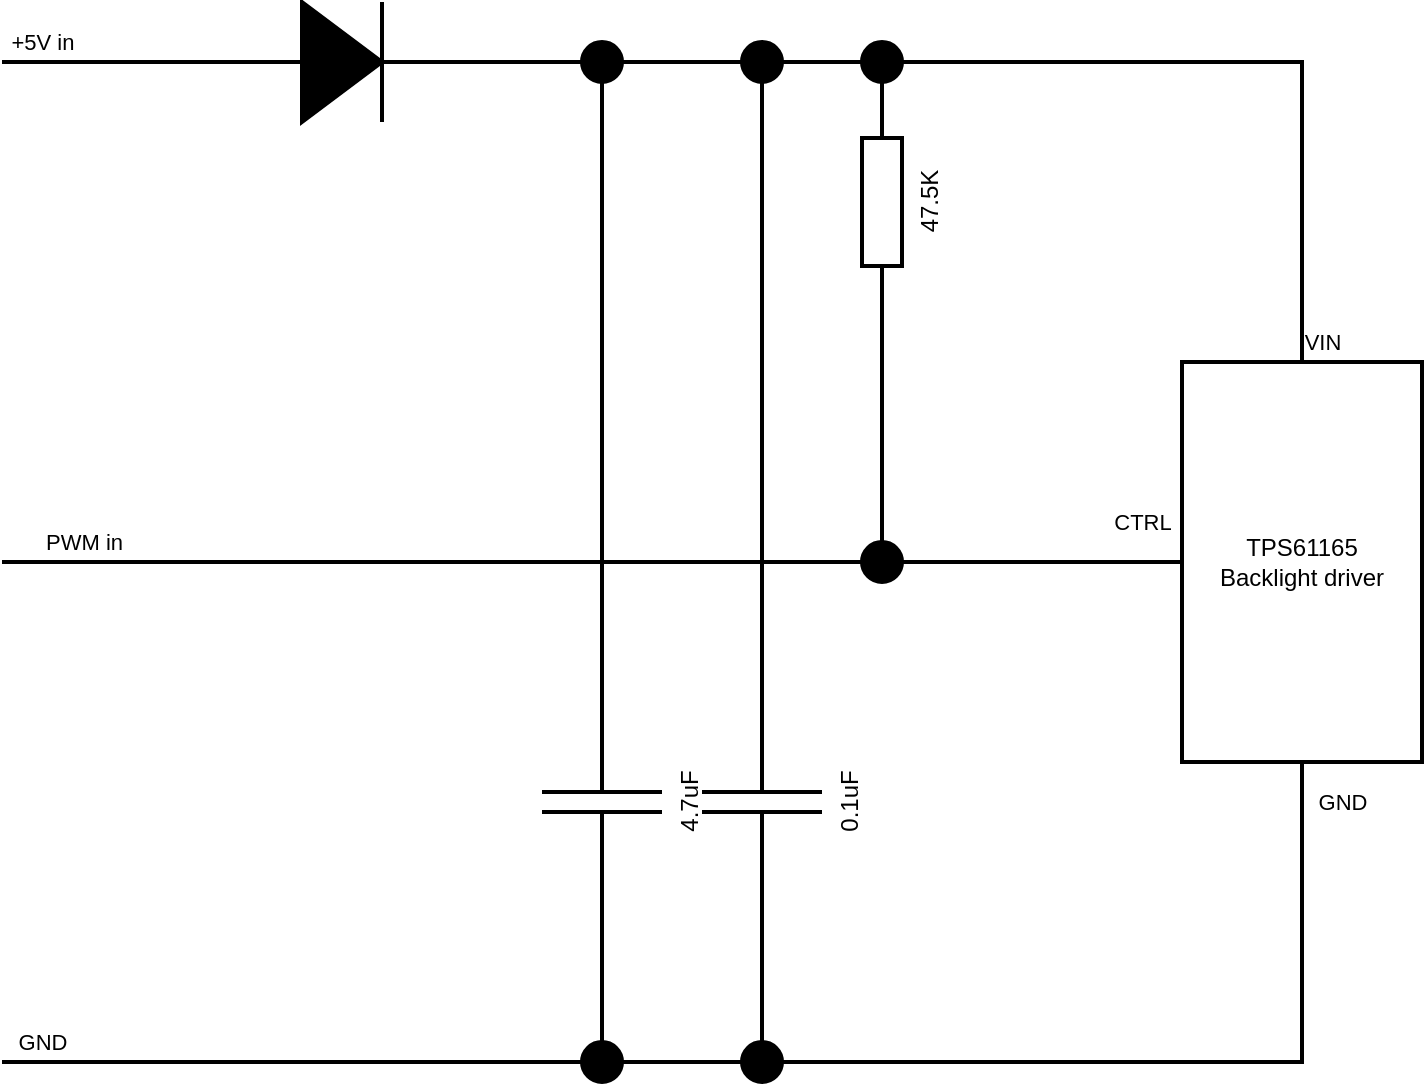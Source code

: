<mxfile version="13.7.9" type="device"><diagram id="ZhUkSIDHUpNlR5TR7zhO" name="Page-1"><mxGraphModel dx="1072" dy="792" grid="1" gridSize="10" guides="1" tooltips="1" connect="1" arrows="1" fold="1" page="1" pageScale="1" pageWidth="1200" pageHeight="1600" math="0" shadow="0"><root><mxCell id="0"/><mxCell id="1" parent="0"/><mxCell id="YJLsLglQrYdQ-K7FPEpZ-6" style="edgeStyle=orthogonalEdgeStyle;rounded=0;orthogonalLoop=1;jettySize=auto;html=1;exitX=1;exitY=0.5;exitDx=0;exitDy=0;exitPerimeter=0;entryX=1;entryY=0.5;entryDx=0;entryDy=0;entryPerimeter=0;endArrow=none;endFill=0;strokeWidth=2;" edge="1" parent="1" source="YJLsLglQrYdQ-K7FPEpZ-25" target="YJLsLglQrYdQ-K7FPEpZ-3"><mxGeometry relative="1" as="geometry"/></mxCell><mxCell id="YJLsLglQrYdQ-K7FPEpZ-10" value="+5V in" style="edgeStyle=orthogonalEdgeStyle;rounded=0;orthogonalLoop=1;jettySize=auto;html=1;exitX=0;exitY=0.5;exitDx=0;exitDy=0;exitPerimeter=0;endArrow=none;endFill=0;strokeWidth=2;" edge="1" parent="1" source="YJLsLglQrYdQ-K7FPEpZ-1"><mxGeometry x="0.667" y="-10" relative="1" as="geometry"><mxPoint x="80" y="100" as="targetPoint"/><mxPoint as="offset"/></mxGeometry></mxCell><mxCell id="YJLsLglQrYdQ-K7FPEpZ-1" value="" style="pointerEvents=1;fillColor=strokeColor;verticalLabelPosition=bottom;shadow=0;dashed=0;align=center;html=1;verticalAlign=top;shape=mxgraph.electrical.diodes.diode;strokeWidth=2;" vertex="1" parent="1"><mxGeometry x="200" y="70" width="100" height="60" as="geometry"/></mxCell><mxCell id="YJLsLglQrYdQ-K7FPEpZ-8" style="edgeStyle=orthogonalEdgeStyle;rounded=0;orthogonalLoop=1;jettySize=auto;html=1;exitX=0;exitY=0.5;exitDx=0;exitDy=0;exitPerimeter=0;entryX=0;entryY=0.5;entryDx=0;entryDy=0;entryPerimeter=0;endArrow=none;endFill=0;strokeWidth=2;" edge="1" parent="1" source="YJLsLglQrYdQ-K7FPEpZ-19" target="YJLsLglQrYdQ-K7FPEpZ-4"><mxGeometry relative="1" as="geometry"><Array as="points"><mxPoint x="460" y="600"/></Array></mxGeometry></mxCell><mxCell id="YJLsLglQrYdQ-K7FPEpZ-14" style="edgeStyle=orthogonalEdgeStyle;rounded=0;orthogonalLoop=1;jettySize=auto;html=1;exitX=1;exitY=0.5;exitDx=0;exitDy=0;exitPerimeter=0;endArrow=none;endFill=0;strokeWidth=2;" edge="1" parent="1" source="YJLsLglQrYdQ-K7FPEpZ-2"><mxGeometry relative="1" as="geometry"><mxPoint x="380" y="100" as="targetPoint"/></mxGeometry></mxCell><mxCell id="YJLsLglQrYdQ-K7FPEpZ-2" value="4.7uF" style="pointerEvents=1;verticalLabelPosition=bottom;shadow=0;dashed=0;align=center;html=1;verticalAlign=top;shape=mxgraph.electrical.capacitors.capacitor_1;rotation=-90;strokeWidth=2;" vertex="1" parent="1"><mxGeometry x="330" y="440" width="100" height="60" as="geometry"/></mxCell><mxCell id="YJLsLglQrYdQ-K7FPEpZ-7" value="VIN" style="edgeStyle=orthogonalEdgeStyle;rounded=0;orthogonalLoop=1;jettySize=auto;html=1;exitX=1;exitY=0.5;exitDx=0;exitDy=0;exitPerimeter=0;entryX=0.5;entryY=0;entryDx=0;entryDy=0;endArrow=none;endFill=0;strokeWidth=2;" edge="1" parent="1" source="YJLsLglQrYdQ-K7FPEpZ-3" target="YJLsLglQrYdQ-K7FPEpZ-5"><mxGeometry x="0.947" y="10" relative="1" as="geometry"><mxPoint as="offset"/></mxGeometry></mxCell><mxCell id="YJLsLglQrYdQ-K7FPEpZ-12" value="CTRL" style="edgeStyle=orthogonalEdgeStyle;rounded=0;orthogonalLoop=1;jettySize=auto;html=1;exitX=0;exitY=0.5;exitDx=0;exitDy=0;exitPerimeter=0;entryX=0;entryY=0.5;entryDx=0;entryDy=0;endArrow=none;endFill=0;strokeWidth=2;" edge="1" parent="1" source="YJLsLglQrYdQ-K7FPEpZ-27" target="YJLsLglQrYdQ-K7FPEpZ-5"><mxGeometry x="0.75" y="20" relative="1" as="geometry"><Array as="points"><mxPoint x="550" y="350"/><mxPoint x="550" y="350"/></Array><mxPoint as="offset"/></mxGeometry></mxCell><mxCell id="YJLsLglQrYdQ-K7FPEpZ-29" style="edgeStyle=orthogonalEdgeStyle;rounded=0;orthogonalLoop=1;jettySize=auto;html=1;exitX=0;exitY=0.5;exitDx=0;exitDy=0;exitPerimeter=0;entryX=0.5;entryY=0;entryDx=0;entryDy=0;endArrow=none;endFill=0;strokeWidth=2;" edge="1" parent="1" source="YJLsLglQrYdQ-K7FPEpZ-3" target="YJLsLglQrYdQ-K7FPEpZ-27"><mxGeometry relative="1" as="geometry"/></mxCell><mxCell id="YJLsLglQrYdQ-K7FPEpZ-3" value="47.5K" style="pointerEvents=1;verticalLabelPosition=bottom;shadow=0;dashed=0;align=center;html=1;verticalAlign=top;shape=mxgraph.electrical.resistors.resistor_1;rotation=-90;strokeWidth=2;" vertex="1" parent="1"><mxGeometry x="470" y="160" width="100" height="20" as="geometry"/></mxCell><mxCell id="YJLsLglQrYdQ-K7FPEpZ-15" style="edgeStyle=orthogonalEdgeStyle;rounded=0;orthogonalLoop=1;jettySize=auto;html=1;exitX=1;exitY=0.5;exitDx=0;exitDy=0;exitPerimeter=0;endArrow=none;endFill=0;strokeWidth=2;" edge="1" parent="1" source="YJLsLglQrYdQ-K7FPEpZ-4"><mxGeometry relative="1" as="geometry"><mxPoint x="460" y="100" as="targetPoint"/></mxGeometry></mxCell><mxCell id="YJLsLglQrYdQ-K7FPEpZ-4" value="0.1uF&lt;br&gt;" style="pointerEvents=1;verticalLabelPosition=bottom;shadow=0;dashed=0;align=center;html=1;verticalAlign=top;shape=mxgraph.electrical.capacitors.capacitor_1;rotation=-90;strokeWidth=2;" vertex="1" parent="1"><mxGeometry x="410" y="440" width="100" height="60" as="geometry"/></mxCell><mxCell id="YJLsLglQrYdQ-K7FPEpZ-5" value="TPS61165&lt;br&gt;Backlight driver" style="rounded=0;whiteSpace=wrap;html=1;strokeWidth=2;" vertex="1" parent="1"><mxGeometry x="670" y="250" width="120" height="200" as="geometry"/></mxCell><mxCell id="YJLsLglQrYdQ-K7FPEpZ-9" value="GND" style="endArrow=none;html=1;strokeWidth=2;" edge="1" parent="1"><mxGeometry x="0.867" y="-10" width="50" height="50" relative="1" as="geometry"><mxPoint x="380" y="600" as="sourcePoint"/><mxPoint x="80" y="600" as="targetPoint"/><mxPoint as="offset"/></mxGeometry></mxCell><mxCell id="YJLsLglQrYdQ-K7FPEpZ-11" value="GND" style="endArrow=none;html=1;rounded=0;strokeWidth=2;" edge="1" parent="1"><mxGeometry x="0.544" y="20" width="50" height="50" relative="1" as="geometry"><mxPoint x="460" y="600" as="sourcePoint"/><mxPoint x="730" y="600" as="targetPoint"/><Array as="points"><mxPoint x="730" y="600"/><mxPoint x="730" y="450"/></Array><mxPoint as="offset"/></mxGeometry></mxCell><mxCell id="YJLsLglQrYdQ-K7FPEpZ-13" value="PWM in" style="endArrow=none;html=1;align=left;strokeWidth=2;" edge="1" parent="1"><mxGeometry x="-0.909" y="10" width="50" height="50" relative="1" as="geometry"><mxPoint x="80" y="350" as="sourcePoint"/><mxPoint x="520" y="350" as="targetPoint"/><mxPoint as="offset"/></mxGeometry></mxCell><mxCell id="YJLsLglQrYdQ-K7FPEpZ-16" value="" style="ellipse;whiteSpace=wrap;html=1;aspect=fixed;strokeWidth=2;fillColor=#000000;" vertex="1" parent="1"><mxGeometry x="370" y="590" width="20" height="20" as="geometry"/></mxCell><mxCell id="YJLsLglQrYdQ-K7FPEpZ-18" style="edgeStyle=orthogonalEdgeStyle;rounded=0;orthogonalLoop=1;jettySize=auto;html=1;exitX=0;exitY=0.5;exitDx=0;exitDy=0;exitPerimeter=0;entryX=0;entryY=0.5;entryDx=0;entryDy=0;entryPerimeter=0;endArrow=none;endFill=0;strokeWidth=2;" edge="1" parent="1" source="YJLsLglQrYdQ-K7FPEpZ-2" target="YJLsLglQrYdQ-K7FPEpZ-16"><mxGeometry relative="1" as="geometry"><mxPoint x="380" y="520" as="sourcePoint"/><mxPoint x="460" y="520" as="targetPoint"/><Array as="points"><mxPoint x="380" y="600"/></Array></mxGeometry></mxCell><mxCell id="YJLsLglQrYdQ-K7FPEpZ-19" value="" style="ellipse;whiteSpace=wrap;html=1;aspect=fixed;strokeWidth=2;fillColor=#000000;" vertex="1" parent="1"><mxGeometry x="450" y="590" width="20" height="20" as="geometry"/></mxCell><mxCell id="YJLsLglQrYdQ-K7FPEpZ-20" style="edgeStyle=orthogonalEdgeStyle;rounded=0;orthogonalLoop=1;jettySize=auto;html=1;exitX=0;exitY=0.5;exitDx=0;exitDy=0;exitPerimeter=0;entryX=0;entryY=0.5;entryDx=0;entryDy=0;entryPerimeter=0;endArrow=none;endFill=0;strokeWidth=2;" edge="1" parent="1" source="YJLsLglQrYdQ-K7FPEpZ-16" target="YJLsLglQrYdQ-K7FPEpZ-19"><mxGeometry relative="1" as="geometry"><mxPoint x="370" y="600" as="sourcePoint"/><mxPoint x="460" y="520" as="targetPoint"/><Array as="points"><mxPoint x="380" y="600"/><mxPoint x="460" y="600"/></Array></mxGeometry></mxCell><mxCell id="YJLsLglQrYdQ-K7FPEpZ-21" value="" style="ellipse;whiteSpace=wrap;html=1;aspect=fixed;strokeWidth=2;fillColor=#000000;" vertex="1" parent="1"><mxGeometry x="370" y="90" width="20" height="20" as="geometry"/></mxCell><mxCell id="YJLsLglQrYdQ-K7FPEpZ-22" style="edgeStyle=orthogonalEdgeStyle;rounded=0;orthogonalLoop=1;jettySize=auto;html=1;exitX=1;exitY=0.5;exitDx=0;exitDy=0;exitPerimeter=0;entryX=1;entryY=0.5;entryDx=0;entryDy=0;entryPerimeter=0;endArrow=none;endFill=0;strokeWidth=2;" edge="1" parent="1" source="YJLsLglQrYdQ-K7FPEpZ-1" target="YJLsLglQrYdQ-K7FPEpZ-21"><mxGeometry relative="1" as="geometry"><mxPoint x="300" y="100" as="sourcePoint"/><mxPoint x="520" y="120" as="targetPoint"/><Array as="points"><mxPoint x="350" y="100"/><mxPoint x="350" y="100"/></Array></mxGeometry></mxCell><mxCell id="YJLsLglQrYdQ-K7FPEpZ-23" value="" style="ellipse;whiteSpace=wrap;html=1;aspect=fixed;strokeWidth=2;fillColor=#000000;" vertex="1" parent="1"><mxGeometry x="450" y="90" width="20" height="20" as="geometry"/></mxCell><mxCell id="YJLsLglQrYdQ-K7FPEpZ-24" style="edgeStyle=orthogonalEdgeStyle;rounded=0;orthogonalLoop=1;jettySize=auto;html=1;exitX=1;exitY=0.5;exitDx=0;exitDy=0;exitPerimeter=0;entryX=1;entryY=0.5;entryDx=0;entryDy=0;entryPerimeter=0;endArrow=none;endFill=0;strokeWidth=2;" edge="1" parent="1" source="YJLsLglQrYdQ-K7FPEpZ-21" target="YJLsLglQrYdQ-K7FPEpZ-23"><mxGeometry relative="1" as="geometry"><mxPoint x="390" y="100" as="sourcePoint"/><mxPoint x="520" y="120" as="targetPoint"/><Array as="points"><mxPoint x="440" y="100"/><mxPoint x="440" y="100"/></Array></mxGeometry></mxCell><mxCell id="YJLsLglQrYdQ-K7FPEpZ-25" value="" style="ellipse;whiteSpace=wrap;html=1;aspect=fixed;strokeWidth=2;fillColor=#000000;" vertex="1" parent="1"><mxGeometry x="510" y="90" width="20" height="20" as="geometry"/></mxCell><mxCell id="YJLsLglQrYdQ-K7FPEpZ-26" style="edgeStyle=orthogonalEdgeStyle;rounded=0;orthogonalLoop=1;jettySize=auto;html=1;exitX=1;exitY=0.5;exitDx=0;exitDy=0;exitPerimeter=0;entryX=1;entryY=0.5;entryDx=0;entryDy=0;entryPerimeter=0;endArrow=none;endFill=0;strokeWidth=2;" edge="1" parent="1" source="YJLsLglQrYdQ-K7FPEpZ-23" target="YJLsLglQrYdQ-K7FPEpZ-25"><mxGeometry relative="1" as="geometry"><mxPoint x="470" y="100" as="sourcePoint"/><mxPoint x="520" y="120" as="targetPoint"/><Array as="points"><mxPoint x="500" y="100"/><mxPoint x="500" y="100"/></Array></mxGeometry></mxCell><mxCell id="YJLsLglQrYdQ-K7FPEpZ-27" value="" style="ellipse;whiteSpace=wrap;html=1;aspect=fixed;strokeWidth=2;fillColor=#000000;" vertex="1" parent="1"><mxGeometry x="510" y="340" width="20" height="20" as="geometry"/></mxCell></root></mxGraphModel></diagram></mxfile>